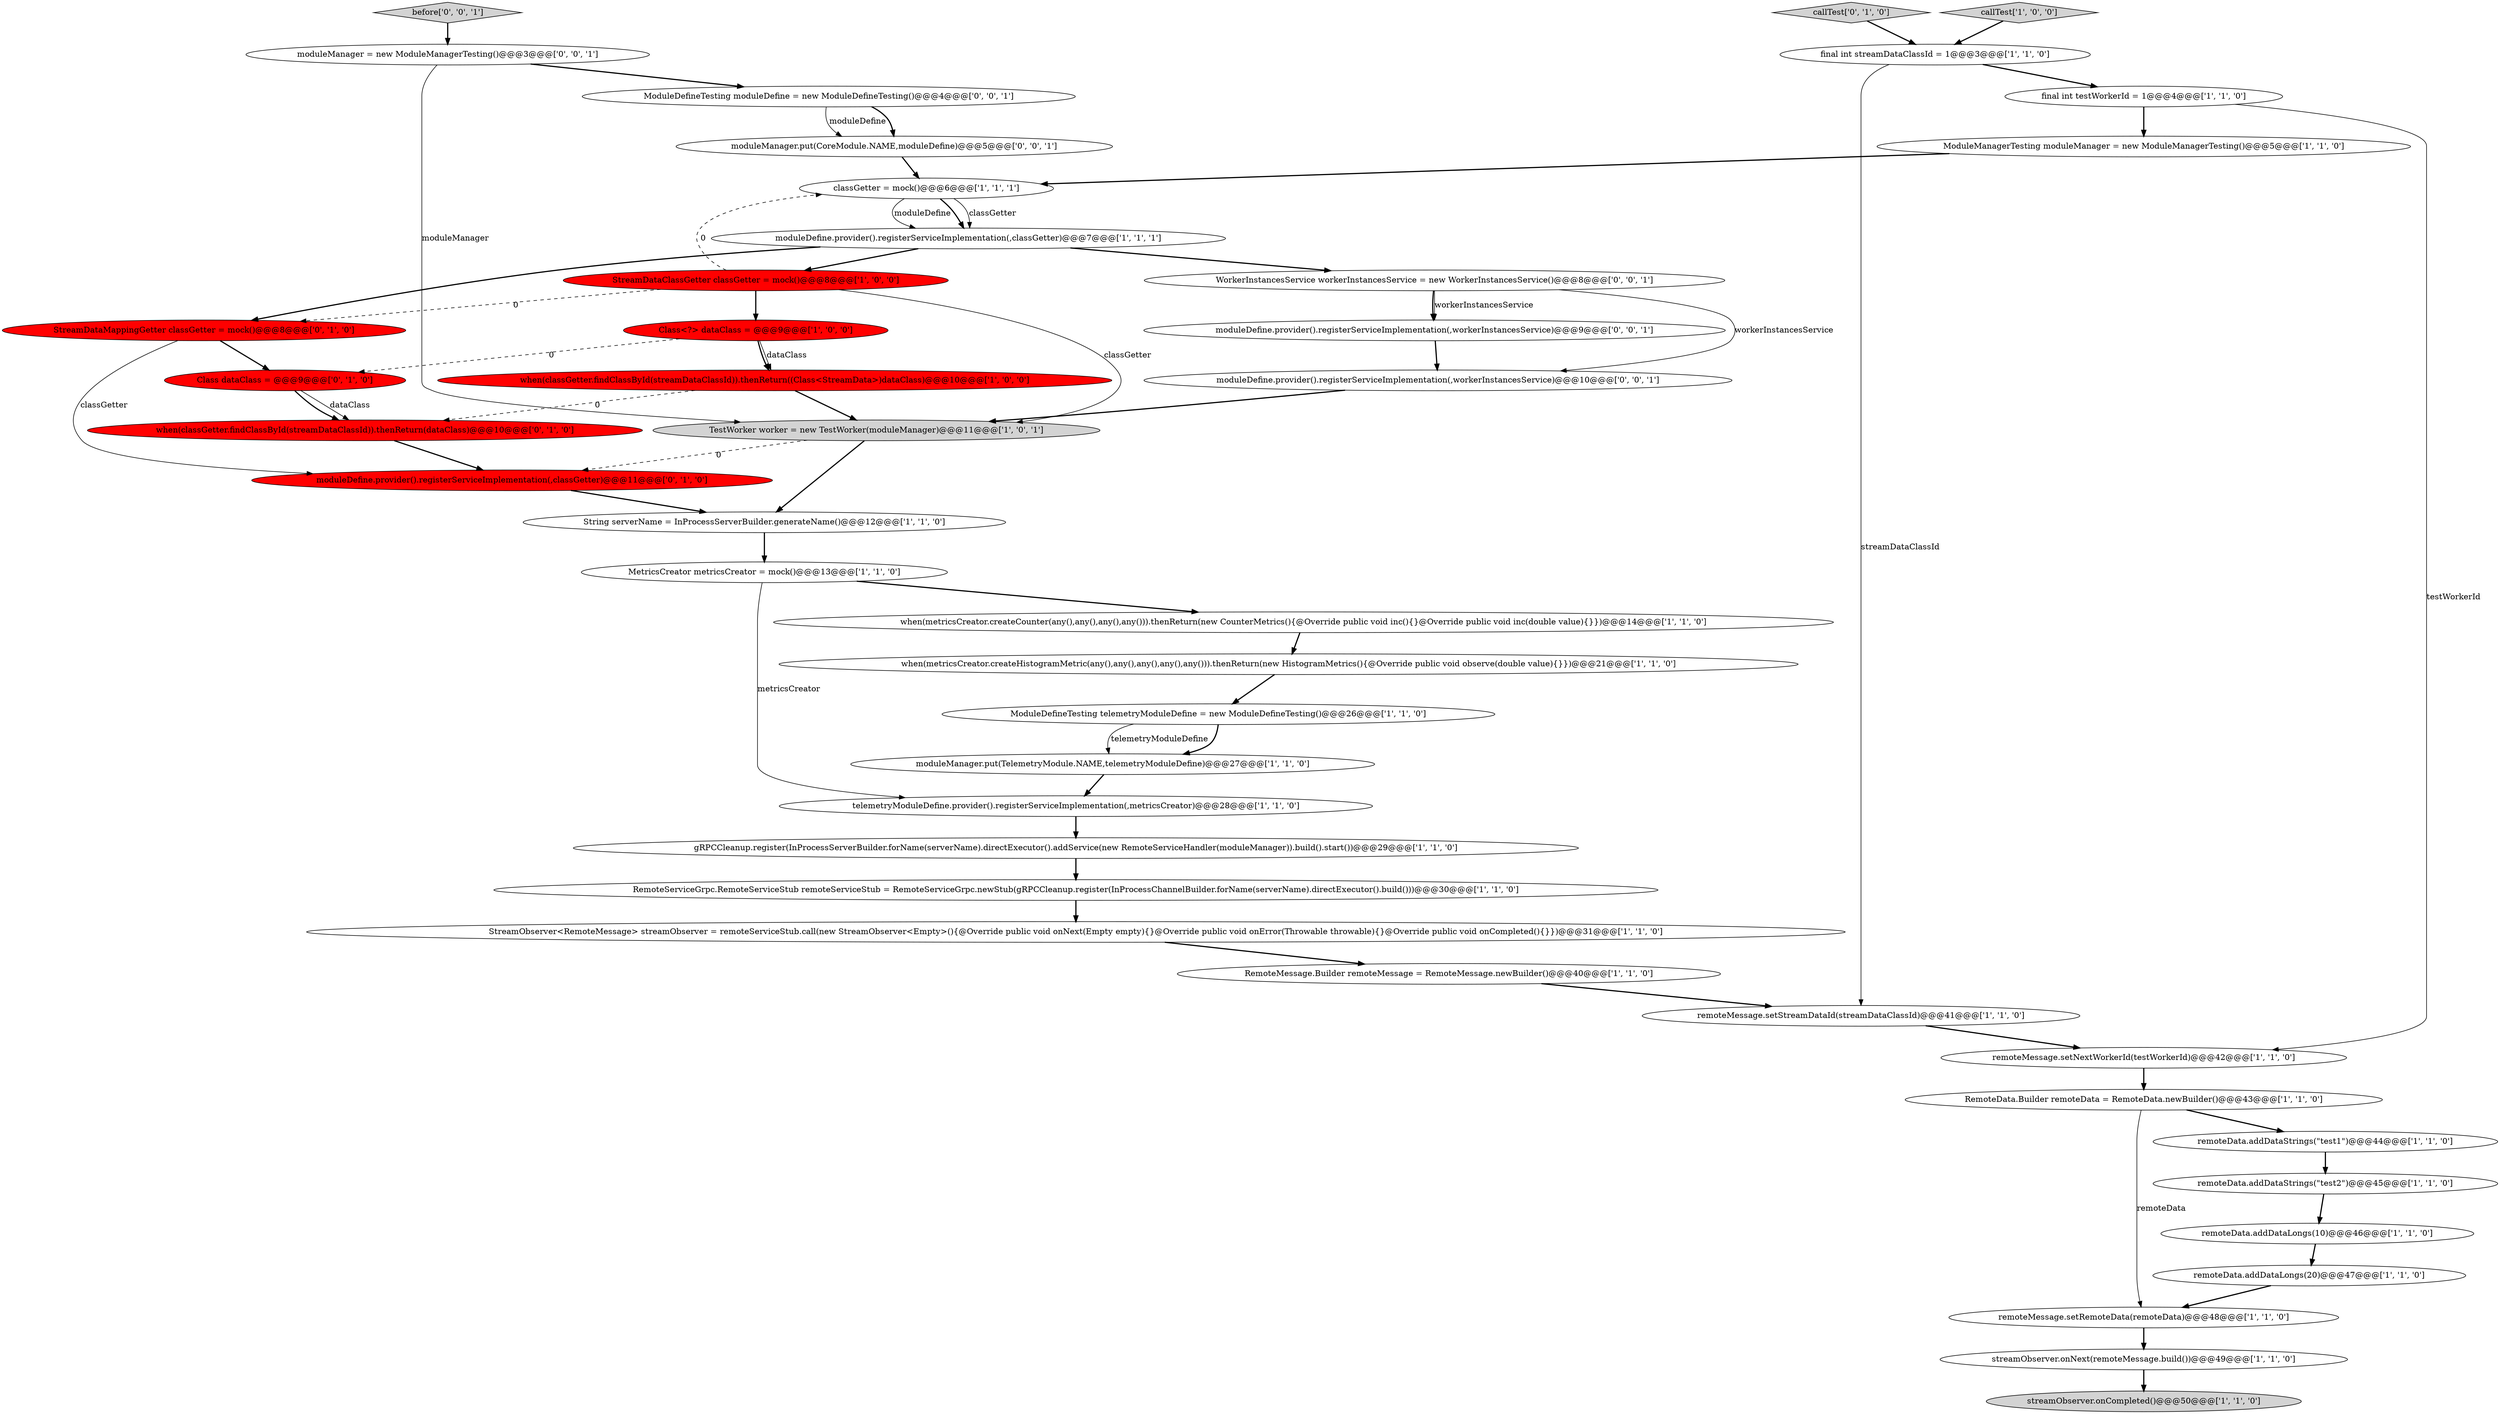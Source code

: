 digraph {
8 [style = filled, label = "when(classGetter.findClassById(streamDataClassId)).thenReturn((Class<StreamData>)dataClass)@@@10@@@['1', '0', '0']", fillcolor = red, shape = ellipse image = "AAA1AAABBB1BBB"];
7 [style = filled, label = "StreamDataClassGetter classGetter = mock()@@@8@@@['1', '0', '0']", fillcolor = red, shape = ellipse image = "AAA1AAABBB1BBB"];
27 [style = filled, label = "remoteMessage.setRemoteData(remoteData)@@@48@@@['1', '1', '0']", fillcolor = white, shape = ellipse image = "AAA0AAABBB1BBB"];
14 [style = filled, label = "classGetter = mock()@@@6@@@['1', '1', '1']", fillcolor = white, shape = ellipse image = "AAA0AAABBB1BBB"];
20 [style = filled, label = "when(metricsCreator.createCounter(any(),any(),any(),any())).thenReturn(new CounterMetrics(){@Override public void inc(){}@Override public void inc(double value){}})@@@14@@@['1', '1', '0']", fillcolor = white, shape = ellipse image = "AAA0AAABBB1BBB"];
30 [style = filled, label = "callTest['1', '0', '0']", fillcolor = lightgray, shape = diamond image = "AAA0AAABBB1BBB"];
18 [style = filled, label = "ModuleDefineTesting telemetryModuleDefine = new ModuleDefineTesting()@@@26@@@['1', '1', '0']", fillcolor = white, shape = ellipse image = "AAA0AAABBB1BBB"];
32 [style = filled, label = "StreamDataMappingGetter classGetter = mock()@@@8@@@['0', '1', '0']", fillcolor = red, shape = ellipse image = "AAA1AAABBB2BBB"];
11 [style = filled, label = "when(metricsCreator.createHistogramMetric(any(),any(),any(),any(),any())).thenReturn(new HistogramMetrics(){@Override public void observe(double value){}})@@@21@@@['1', '1', '0']", fillcolor = white, shape = ellipse image = "AAA0AAABBB1BBB"];
0 [style = filled, label = "telemetryModuleDefine.provider().registerServiceImplementation(,metricsCreator)@@@28@@@['1', '1', '0']", fillcolor = white, shape = ellipse image = "AAA0AAABBB1BBB"];
29 [style = filled, label = "remoteData.addDataStrings(\"test2\")@@@45@@@['1', '1', '0']", fillcolor = white, shape = ellipse image = "AAA0AAABBB1BBB"];
38 [style = filled, label = "moduleDefine.provider().registerServiceImplementation(,workerInstancesService)@@@10@@@['0', '0', '1']", fillcolor = white, shape = ellipse image = "AAA0AAABBB3BBB"];
4 [style = filled, label = "MetricsCreator metricsCreator = mock()@@@13@@@['1', '1', '0']", fillcolor = white, shape = ellipse image = "AAA0AAABBB1BBB"];
28 [style = filled, label = "gRPCCleanup.register(InProcessServerBuilder.forName(serverName).directExecutor().addService(new RemoteServiceHandler(moduleManager)).build().start())@@@29@@@['1', '1', '0']", fillcolor = white, shape = ellipse image = "AAA0AAABBB1BBB"];
17 [style = filled, label = "ModuleManagerTesting moduleManager = new ModuleManagerTesting()@@@5@@@['1', '1', '0']", fillcolor = white, shape = ellipse image = "AAA0AAABBB1BBB"];
42 [style = filled, label = "moduleManager.put(CoreModule.NAME,moduleDefine)@@@5@@@['0', '0', '1']", fillcolor = white, shape = ellipse image = "AAA0AAABBB3BBB"];
9 [style = filled, label = "remoteData.addDataStrings(\"test1\")@@@44@@@['1', '1', '0']", fillcolor = white, shape = ellipse image = "AAA0AAABBB1BBB"];
23 [style = filled, label = "TestWorker worker = new TestWorker(moduleManager)@@@11@@@['1', '0', '1']", fillcolor = lightgray, shape = ellipse image = "AAA0AAABBB1BBB"];
39 [style = filled, label = "ModuleDefineTesting moduleDefine = new ModuleDefineTesting()@@@4@@@['0', '0', '1']", fillcolor = white, shape = ellipse image = "AAA0AAABBB3BBB"];
12 [style = filled, label = "remoteMessage.setStreamDataId(streamDataClassId)@@@41@@@['1', '1', '0']", fillcolor = white, shape = ellipse image = "AAA0AAABBB1BBB"];
1 [style = filled, label = "RemoteData.Builder remoteData = RemoteData.newBuilder()@@@43@@@['1', '1', '0']", fillcolor = white, shape = ellipse image = "AAA0AAABBB1BBB"];
19 [style = filled, label = "moduleManager.put(TelemetryModule.NAME,telemetryModuleDefine)@@@27@@@['1', '1', '0']", fillcolor = white, shape = ellipse image = "AAA0AAABBB1BBB"];
36 [style = filled, label = "WorkerInstancesService workerInstancesService = new WorkerInstancesService()@@@8@@@['0', '0', '1']", fillcolor = white, shape = ellipse image = "AAA0AAABBB3BBB"];
21 [style = filled, label = "final int streamDataClassId = 1@@@3@@@['1', '1', '0']", fillcolor = white, shape = ellipse image = "AAA0AAABBB1BBB"];
15 [style = filled, label = "streamObserver.onNext(remoteMessage.build())@@@49@@@['1', '1', '0']", fillcolor = white, shape = ellipse image = "AAA0AAABBB1BBB"];
6 [style = filled, label = "remoteData.addDataLongs(10)@@@46@@@['1', '1', '0']", fillcolor = white, shape = ellipse image = "AAA0AAABBB1BBB"];
2 [style = filled, label = "RemoteMessage.Builder remoteMessage = RemoteMessage.newBuilder()@@@40@@@['1', '1', '0']", fillcolor = white, shape = ellipse image = "AAA0AAABBB1BBB"];
35 [style = filled, label = "when(classGetter.findClassById(streamDataClassId)).thenReturn(dataClass)@@@10@@@['0', '1', '0']", fillcolor = red, shape = ellipse image = "AAA1AAABBB2BBB"];
22 [style = filled, label = "remoteMessage.setNextWorkerId(testWorkerId)@@@42@@@['1', '1', '0']", fillcolor = white, shape = ellipse image = "AAA0AAABBB1BBB"];
5 [style = filled, label = "Class<?> dataClass = @@@9@@@['1', '0', '0']", fillcolor = red, shape = ellipse image = "AAA1AAABBB1BBB"];
10 [style = filled, label = "String serverName = InProcessServerBuilder.generateName()@@@12@@@['1', '1', '0']", fillcolor = white, shape = ellipse image = "AAA0AAABBB1BBB"];
26 [style = filled, label = "RemoteServiceGrpc.RemoteServiceStub remoteServiceStub = RemoteServiceGrpc.newStub(gRPCCleanup.register(InProcessChannelBuilder.forName(serverName).directExecutor().build()))@@@30@@@['1', '1', '0']", fillcolor = white, shape = ellipse image = "AAA0AAABBB1BBB"];
31 [style = filled, label = "Class dataClass = @@@9@@@['0', '1', '0']", fillcolor = red, shape = ellipse image = "AAA1AAABBB2BBB"];
37 [style = filled, label = "moduleDefine.provider().registerServiceImplementation(,workerInstancesService)@@@9@@@['0', '0', '1']", fillcolor = white, shape = ellipse image = "AAA0AAABBB3BBB"];
13 [style = filled, label = "moduleDefine.provider().registerServiceImplementation(,classGetter)@@@7@@@['1', '1', '1']", fillcolor = white, shape = ellipse image = "AAA0AAABBB1BBB"];
41 [style = filled, label = "moduleManager = new ModuleManagerTesting()@@@3@@@['0', '0', '1']", fillcolor = white, shape = ellipse image = "AAA0AAABBB3BBB"];
3 [style = filled, label = "final int testWorkerId = 1@@@4@@@['1', '1', '0']", fillcolor = white, shape = ellipse image = "AAA0AAABBB1BBB"];
16 [style = filled, label = "StreamObserver<RemoteMessage> streamObserver = remoteServiceStub.call(new StreamObserver<Empty>(){@Override public void onNext(Empty empty){}@Override public void onError(Throwable throwable){}@Override public void onCompleted(){}})@@@31@@@['1', '1', '0']", fillcolor = white, shape = ellipse image = "AAA0AAABBB1BBB"];
33 [style = filled, label = "moduleDefine.provider().registerServiceImplementation(,classGetter)@@@11@@@['0', '1', '0']", fillcolor = red, shape = ellipse image = "AAA1AAABBB2BBB"];
24 [style = filled, label = "remoteData.addDataLongs(20)@@@47@@@['1', '1', '0']", fillcolor = white, shape = ellipse image = "AAA0AAABBB1BBB"];
34 [style = filled, label = "callTest['0', '1', '0']", fillcolor = lightgray, shape = diamond image = "AAA0AAABBB2BBB"];
40 [style = filled, label = "before['0', '0', '1']", fillcolor = lightgray, shape = diamond image = "AAA0AAABBB3BBB"];
25 [style = filled, label = "streamObserver.onCompleted()@@@50@@@['1', '1', '0']", fillcolor = lightgray, shape = ellipse image = "AAA0AAABBB1BBB"];
4->0 [style = solid, label="metricsCreator"];
5->8 [style = bold, label=""];
13->32 [style = bold, label=""];
8->23 [style = bold, label=""];
31->35 [style = solid, label="dataClass"];
15->25 [style = bold, label=""];
41->23 [style = solid, label="moduleManager"];
7->14 [style = dashed, label="0"];
14->13 [style = solid, label="classGetter"];
14->13 [style = solid, label="moduleDefine"];
35->33 [style = bold, label=""];
18->19 [style = bold, label=""];
7->23 [style = solid, label="classGetter"];
8->35 [style = dashed, label="0"];
38->23 [style = bold, label=""];
28->26 [style = bold, label=""];
6->24 [style = bold, label=""];
33->10 [style = bold, label=""];
39->42 [style = solid, label="moduleDefine"];
1->27 [style = solid, label="remoteData"];
16->2 [style = bold, label=""];
27->15 [style = bold, label=""];
11->18 [style = bold, label=""];
2->12 [style = bold, label=""];
19->0 [style = bold, label=""];
1->9 [style = bold, label=""];
42->14 [style = bold, label=""];
23->33 [style = dashed, label="0"];
26->16 [style = bold, label=""];
5->8 [style = solid, label="dataClass"];
29->6 [style = bold, label=""];
21->12 [style = solid, label="streamDataClassId"];
7->5 [style = bold, label=""];
30->21 [style = bold, label=""];
3->22 [style = solid, label="testWorkerId"];
31->35 [style = bold, label=""];
17->14 [style = bold, label=""];
18->19 [style = solid, label="telemetryModuleDefine"];
13->7 [style = bold, label=""];
37->38 [style = bold, label=""];
32->33 [style = solid, label="classGetter"];
13->36 [style = bold, label=""];
40->41 [style = bold, label=""];
4->20 [style = bold, label=""];
10->4 [style = bold, label=""];
23->10 [style = bold, label=""];
36->37 [style = solid, label="workerInstancesService"];
7->32 [style = dashed, label="0"];
3->17 [style = bold, label=""];
5->31 [style = dashed, label="0"];
36->38 [style = solid, label="workerInstancesService"];
36->37 [style = bold, label=""];
22->1 [style = bold, label=""];
14->13 [style = bold, label=""];
41->39 [style = bold, label=""];
9->29 [style = bold, label=""];
39->42 [style = bold, label=""];
24->27 [style = bold, label=""];
32->31 [style = bold, label=""];
12->22 [style = bold, label=""];
34->21 [style = bold, label=""];
0->28 [style = bold, label=""];
21->3 [style = bold, label=""];
20->11 [style = bold, label=""];
}
